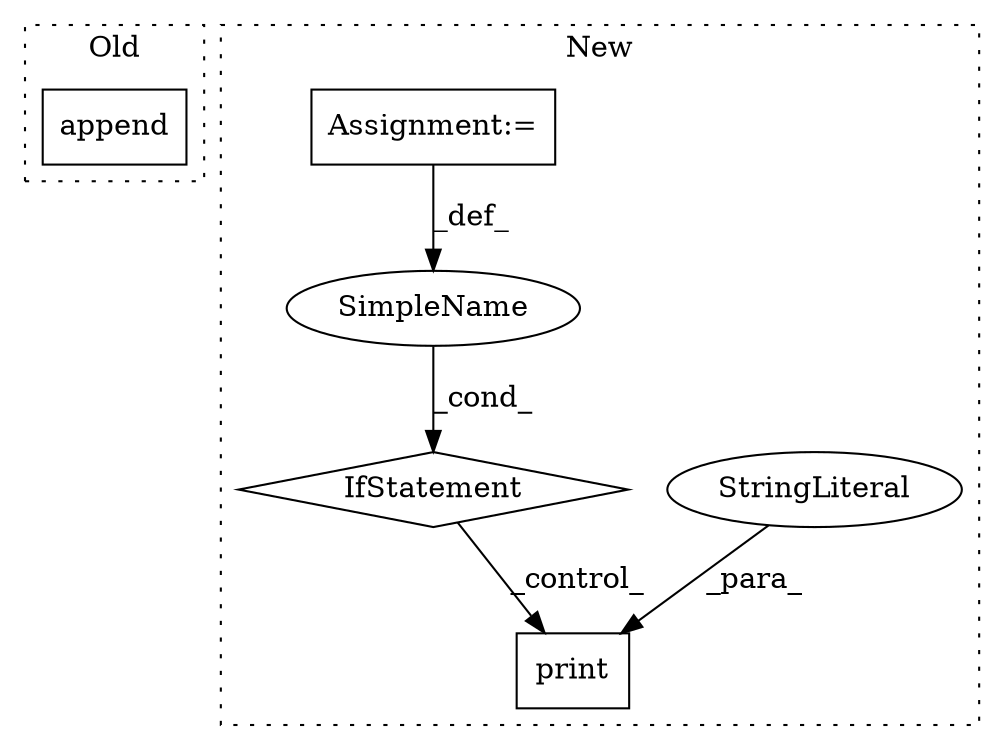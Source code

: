 digraph G {
subgraph cluster0 {
1 [label="append" a="32" s="10459,10469" l="7,1" shape="box"];
label = "Old";
style="dotted";
}
subgraph cluster1 {
2 [label="print" a="32" s="10010,10096" l="6,1" shape="box"];
3 [label="StringLiteral" a="45" s="10016" l="80" shape="ellipse"];
4 [label="IfStatement" a="25" s="9680,9705" l="4,2" shape="diamond"];
5 [label="SimpleName" a="42" s="" l="" shape="ellipse"];
6 [label="Assignment:=" a="7" s="9628" l="1" shape="box"];
label = "New";
style="dotted";
}
3 -> 2 [label="_para_"];
4 -> 2 [label="_control_"];
5 -> 4 [label="_cond_"];
6 -> 5 [label="_def_"];
}